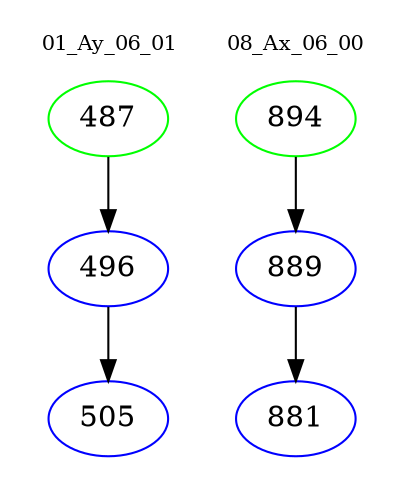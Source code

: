 digraph{
subgraph cluster_0 {
color = white
label = "01_Ay_06_01";
fontsize=10;
T0_487 [label="487", color="green"]
T0_487 -> T0_496 [color="black"]
T0_496 [label="496", color="blue"]
T0_496 -> T0_505 [color="black"]
T0_505 [label="505", color="blue"]
}
subgraph cluster_1 {
color = white
label = "08_Ax_06_00";
fontsize=10;
T1_894 [label="894", color="green"]
T1_894 -> T1_889 [color="black"]
T1_889 [label="889", color="blue"]
T1_889 -> T1_881 [color="black"]
T1_881 [label="881", color="blue"]
}
}
